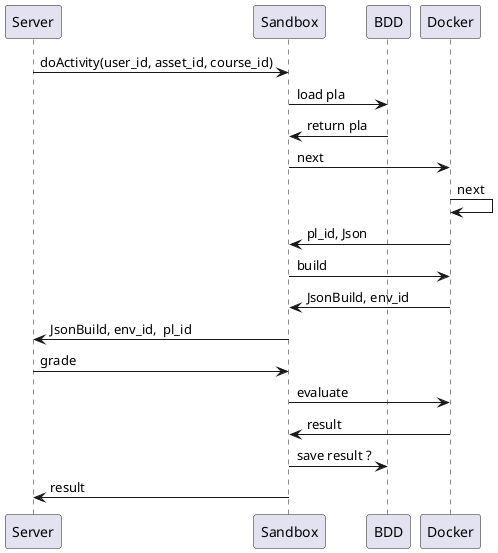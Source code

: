 @startuml

Server -> Sandbox : doActivity(user_id, asset_id, course_id)
Sandbox -> BDD : load pla
BDD -> Sandbox : return pla
Sandbox -> Docker : next
Docker -> Docker : next
Docker -> Sandbox : pl_id, Json
Sandbox -> Docker : build
Docker -> Sandbox : JsonBuild, env_id
Sandbox -> Server : JsonBuild, env_id,  pl_id
Server -> Sandbox : grade
Sandbox -> Docker : evaluate
Docker -> Sandbox : result
Sandbox -> BDD : save result ?
Sandbox -> Server : result

@enduml
